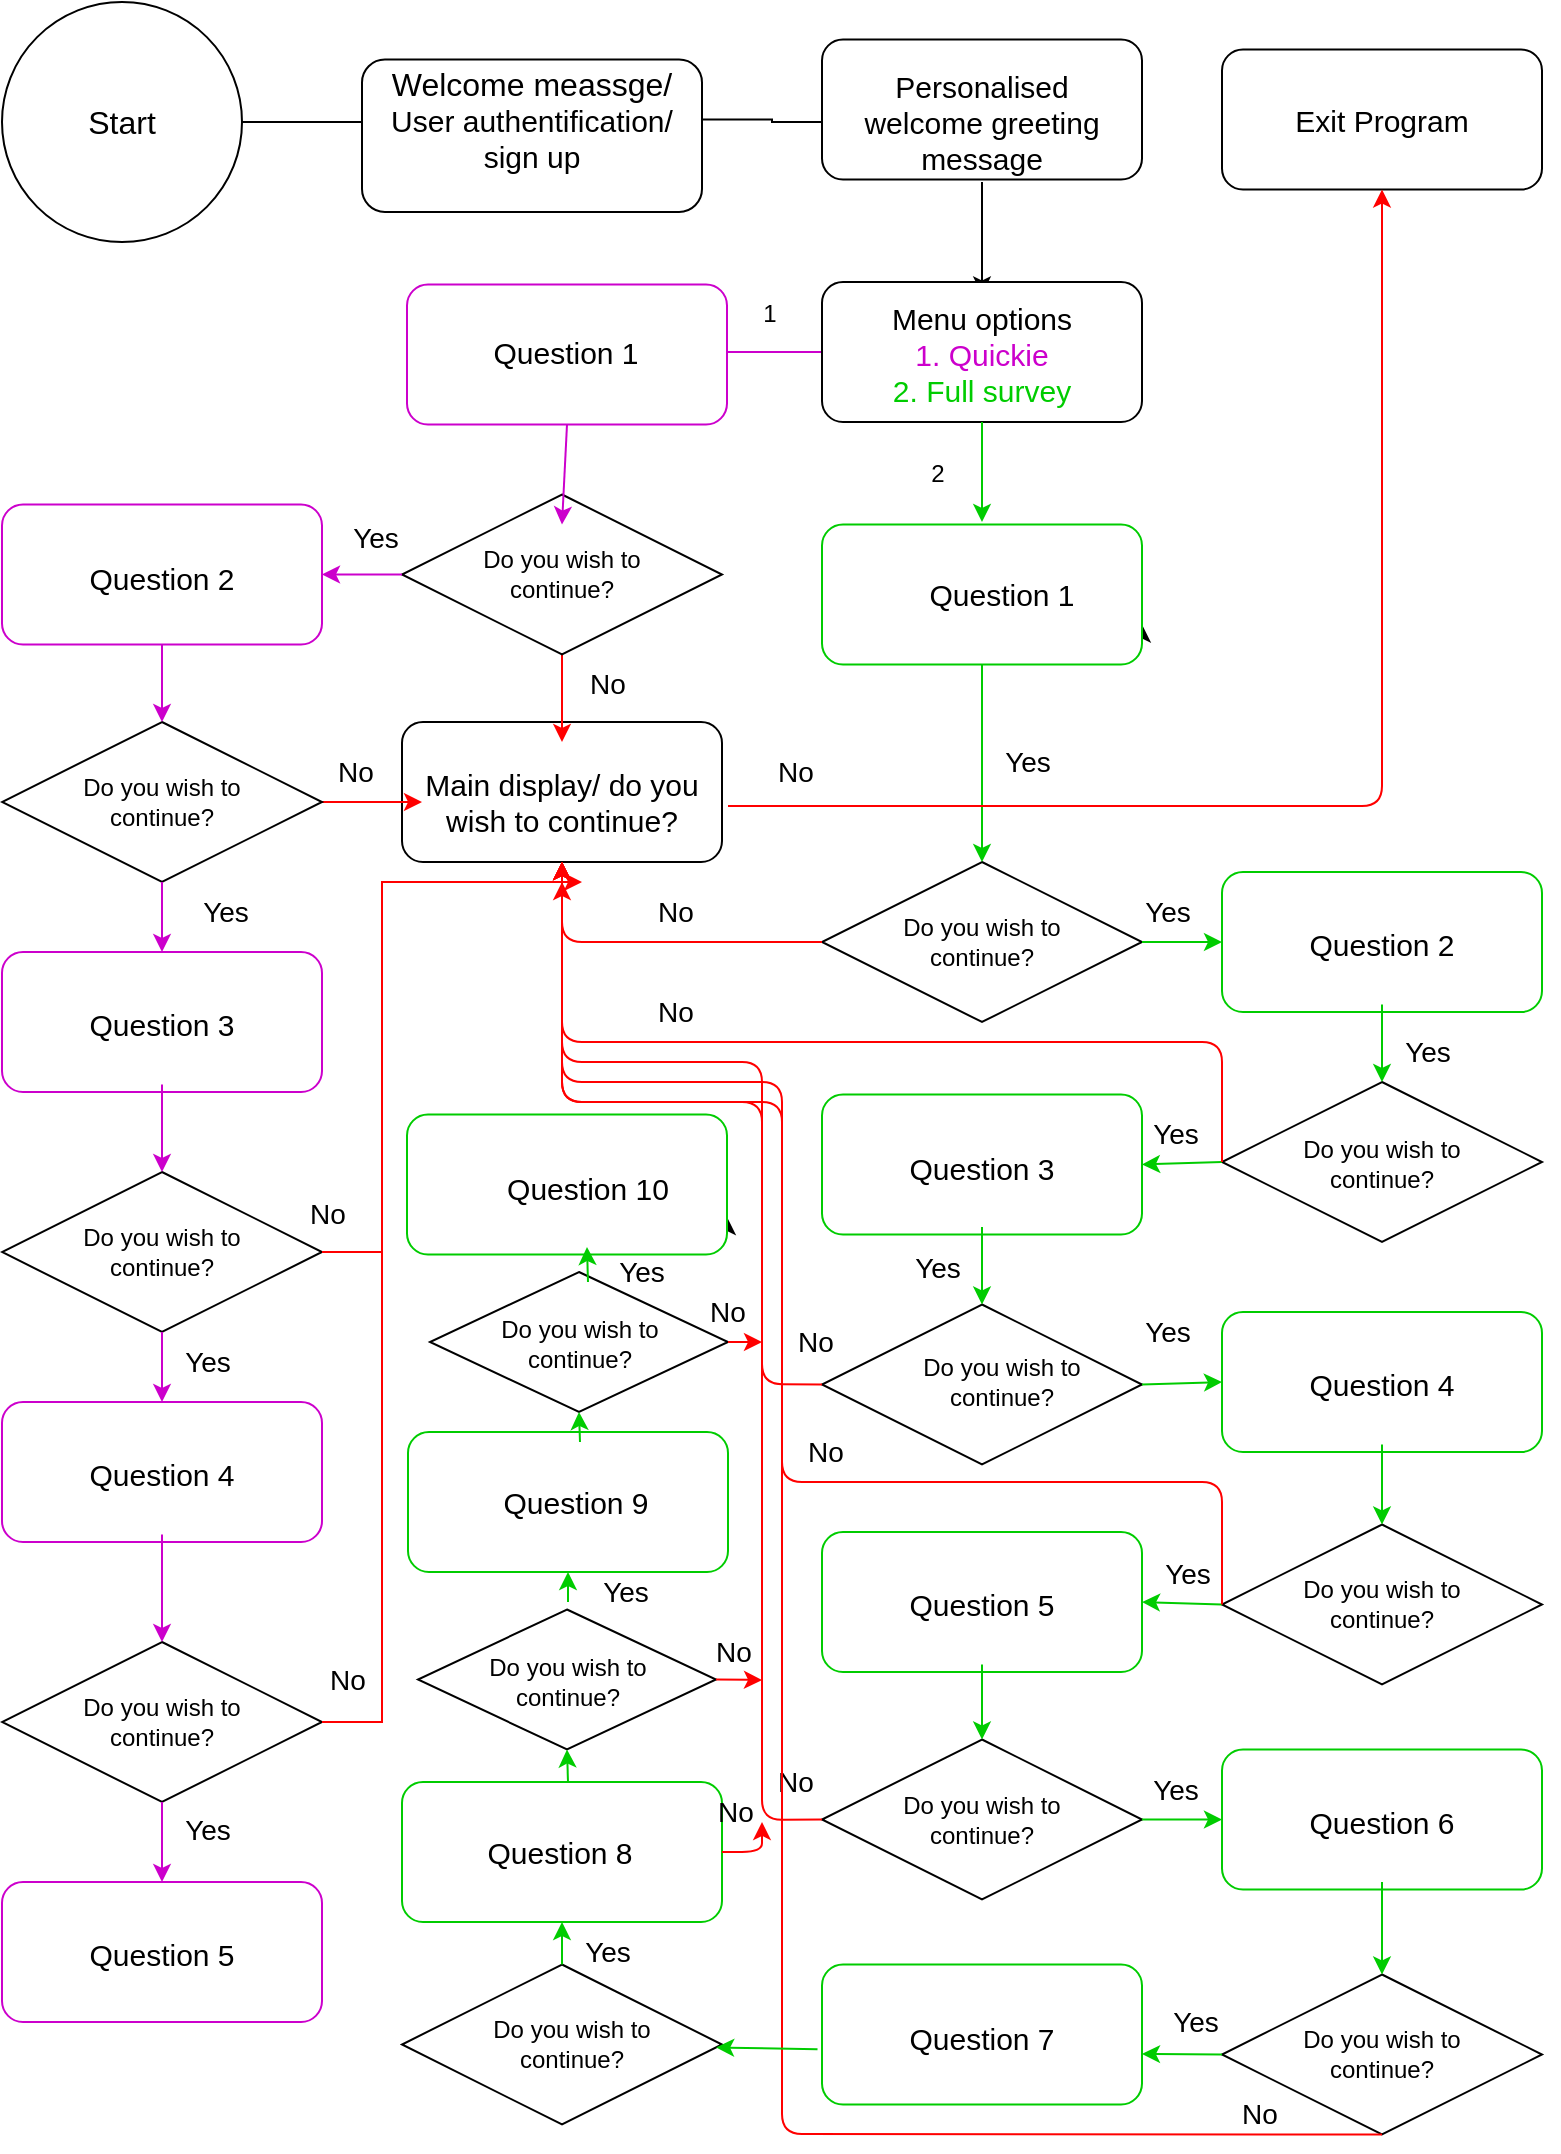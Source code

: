 <mxfile version="14.0.1" type="device"><diagram id="Moc4EUtYtKuMwt3Lj2xM" name="Page-1"><mxGraphModel dx="2375" dy="1169" grid="1" gridSize="10" guides="1" tooltips="1" connect="1" arrows="1" fold="1" page="1" pageScale="1" pageWidth="827" pageHeight="1169" math="0" shadow="0"><root><mxCell id="0"/><mxCell id="NkwDIOMj0aWkT5Lve2A2-3" parent="0"/><mxCell id="NkwDIOMj0aWkT5Lve2A2-143" style="edgeStyle=orthogonalEdgeStyle;rounded=0;orthogonalLoop=1;jettySize=auto;html=1;entryX=0.059;entryY=0.521;entryDx=0;entryDy=0;entryPerimeter=0;" edge="1" parent="NkwDIOMj0aWkT5Lve2A2-3" source="NkwDIOMj0aWkT5Lve2A2-5" target="NkwDIOMj0aWkT5Lve2A2-13"><mxGeometry relative="1" as="geometry"/></mxCell><mxCell id="NkwDIOMj0aWkT5Lve2A2-5" value="" style="ellipse;whiteSpace=wrap;html=1;aspect=fixed;" vertex="1" parent="NkwDIOMj0aWkT5Lve2A2-3"><mxGeometry x="30" y="40" width="120" height="120" as="geometry"/></mxCell><mxCell id="NkwDIOMj0aWkT5Lve2A2-6" value="&lt;font style=&quot;font-size: 16px&quot;&gt;Start&lt;/font&gt;" style="text;html=1;strokeColor=none;fillColor=none;align=center;verticalAlign=middle;whiteSpace=wrap;rounded=0;" vertex="1" parent="NkwDIOMj0aWkT5Lve2A2-3"><mxGeometry x="55" y="77.5" width="70" height="45" as="geometry"/></mxCell><mxCell id="NkwDIOMj0aWkT5Lve2A2-12" value="" style="rounded=1;whiteSpace=wrap;html=1;" vertex="1" parent="NkwDIOMj0aWkT5Lve2A2-3"><mxGeometry x="210" y="68.75" width="170" height="76.25" as="geometry"/></mxCell><mxCell id="NkwDIOMj0aWkT5Lve2A2-145" value="" style="edgeStyle=orthogonalEdgeStyle;rounded=0;orthogonalLoop=1;jettySize=auto;html=1;" edge="1" parent="NkwDIOMj0aWkT5Lve2A2-3" source="NkwDIOMj0aWkT5Lve2A2-13" target="NkwDIOMj0aWkT5Lve2A2-15"><mxGeometry relative="1" as="geometry"/></mxCell><mxCell id="NkwDIOMj0aWkT5Lve2A2-13" value="&lt;font style=&quot;font-size: 15px&quot;&gt;&lt;span style=&quot;font-size: 16px&quot;&gt;Welcome meassge/&lt;/span&gt;&lt;br&gt;User authentification/ sign up&lt;/font&gt;" style="text;html=1;strokeColor=none;fillColor=none;align=center;verticalAlign=middle;whiteSpace=wrap;rounded=0;" vertex="1" parent="NkwDIOMj0aWkT5Lve2A2-3"><mxGeometry x="210" y="68.75" width="170" height="60" as="geometry"/></mxCell><mxCell id="NkwDIOMj0aWkT5Lve2A2-14" value="" style="rounded=1;whiteSpace=wrap;html=1;" vertex="1" parent="NkwDIOMj0aWkT5Lve2A2-3"><mxGeometry x="440" y="58.75" width="160" height="70" as="geometry"/></mxCell><mxCell id="NkwDIOMj0aWkT5Lve2A2-147" value="" style="edgeStyle=orthogonalEdgeStyle;rounded=0;orthogonalLoop=1;jettySize=auto;html=1;" edge="1" parent="NkwDIOMj0aWkT5Lve2A2-3" source="NkwDIOMj0aWkT5Lve2A2-15" target="NkwDIOMj0aWkT5Lve2A2-18"><mxGeometry relative="1" as="geometry"/></mxCell><mxCell id="NkwDIOMj0aWkT5Lve2A2-15" value="&lt;font style=&quot;font-size: 15px&quot;&gt;Personalised welcome greeting message&lt;/font&gt;" style="text;html=1;strokeColor=none;fillColor=none;align=center;verticalAlign=middle;whiteSpace=wrap;rounded=0;" vertex="1" parent="NkwDIOMj0aWkT5Lve2A2-3"><mxGeometry x="450" y="70" width="140" height="60" as="geometry"/></mxCell><mxCell id="NkwDIOMj0aWkT5Lve2A2-150" value="" style="edgeStyle=orthogonalEdgeStyle;rounded=0;orthogonalLoop=1;jettySize=auto;html=1;strokeColor=#CC00CC;" edge="1" parent="NkwDIOMj0aWkT5Lve2A2-3" source="NkwDIOMj0aWkT5Lve2A2-17" target="NkwDIOMj0aWkT5Lve2A2-40"><mxGeometry relative="1" as="geometry"/></mxCell><mxCell id="NkwDIOMj0aWkT5Lve2A2-17" value="" style="rounded=1;whiteSpace=wrap;html=1;" vertex="1" parent="NkwDIOMj0aWkT5Lve2A2-3"><mxGeometry x="440" y="180" width="160" height="70" as="geometry"/></mxCell><mxCell id="NkwDIOMj0aWkT5Lve2A2-18" value="&lt;font style=&quot;font-size: 15px&quot;&gt;Menu options&lt;br&gt;&lt;font color=&quot;#cc00cc&quot;&gt;1. Quickie&lt;br&gt;&lt;/font&gt;&lt;font color=&quot;#00cc00&quot;&gt;2. Full survey&lt;/font&gt;&lt;br&gt;&lt;/font&gt;" style="text;html=1;strokeColor=none;fillColor=none;align=center;verticalAlign=middle;whiteSpace=wrap;rounded=0;" vertex="1" parent="NkwDIOMj0aWkT5Lve2A2-3"><mxGeometry x="450" y="186.25" width="140" height="60" as="geometry"/></mxCell><mxCell id="NkwDIOMj0aWkT5Lve2A2-24" style="edgeStyle=orthogonalEdgeStyle;rounded=0;orthogonalLoop=1;jettySize=auto;html=1;exitX=1;exitY=0.75;exitDx=0;exitDy=0;entryX=1;entryY=0.75;entryDx=0;entryDy=0;" edge="1" parent="NkwDIOMj0aWkT5Lve2A2-3" source="NkwDIOMj0aWkT5Lve2A2-25" target="NkwDIOMj0aWkT5Lve2A2-26"><mxGeometry relative="1" as="geometry"/></mxCell><mxCell id="NkwDIOMj0aWkT5Lve2A2-25" value="" style="rounded=1;whiteSpace=wrap;html=1;strokeColor=#00CC00;" vertex="1" parent="NkwDIOMj0aWkT5Lve2A2-3"><mxGeometry x="440" y="301.25" width="160" height="70" as="geometry"/></mxCell><mxCell id="NkwDIOMj0aWkT5Lve2A2-26" value="&lt;font style=&quot;font-size: 15px&quot;&gt;Question 1&lt;br&gt;&lt;/font&gt;" style="text;html=1;strokeColor=none;fillColor=none;align=center;verticalAlign=middle;whiteSpace=wrap;rounded=0;" vertex="1" parent="NkwDIOMj0aWkT5Lve2A2-3"><mxGeometry x="460" y="306.25" width="140" height="60" as="geometry"/></mxCell><mxCell id="NkwDIOMj0aWkT5Lve2A2-27" style="edgeStyle=orthogonalEdgeStyle;rounded=0;orthogonalLoop=1;jettySize=auto;html=1;exitX=1;exitY=0.75;exitDx=0;exitDy=0;entryX=1;entryY=0.75;entryDx=0;entryDy=0;" edge="1" parent="NkwDIOMj0aWkT5Lve2A2-3" source="NkwDIOMj0aWkT5Lve2A2-28" target="NkwDIOMj0aWkT5Lve2A2-29"><mxGeometry relative="1" as="geometry"/></mxCell><mxCell id="NkwDIOMj0aWkT5Lve2A2-28" value="" style="rounded=1;whiteSpace=wrap;html=1;" vertex="1" parent="NkwDIOMj0aWkT5Lve2A2-3"><mxGeometry x="230" y="400" width="160" height="70" as="geometry"/></mxCell><mxCell id="NkwDIOMj0aWkT5Lve2A2-29" value="&lt;font style=&quot;font-size: 15px&quot;&gt;Main display/ do you wish to continue?&lt;br&gt;&lt;/font&gt;" style="text;html=1;strokeColor=none;fillColor=none;align=center;verticalAlign=middle;whiteSpace=wrap;rounded=0;" vertex="1" parent="NkwDIOMj0aWkT5Lve2A2-3"><mxGeometry x="240" y="410" width="140" height="60" as="geometry"/></mxCell><mxCell id="NkwDIOMj0aWkT5Lve2A2-33" style="edgeStyle=orthogonalEdgeStyle;rounded=0;orthogonalLoop=1;jettySize=auto;html=1;exitX=1;exitY=0.75;exitDx=0;exitDy=0;entryX=1;entryY=0.75;entryDx=0;entryDy=0;" edge="1" parent="NkwDIOMj0aWkT5Lve2A2-3" source="NkwDIOMj0aWkT5Lve2A2-34" target="NkwDIOMj0aWkT5Lve2A2-35"><mxGeometry relative="1" as="geometry"/></mxCell><mxCell id="NkwDIOMj0aWkT5Lve2A2-34" value="" style="rounded=1;whiteSpace=wrap;html=1;" vertex="1" parent="NkwDIOMj0aWkT5Lve2A2-3"><mxGeometry x="640" y="63.75" width="160" height="70" as="geometry"/></mxCell><mxCell id="NkwDIOMj0aWkT5Lve2A2-35" value="&lt;font style=&quot;font-size: 15px&quot;&gt;Exit Program&lt;br&gt;&lt;/font&gt;" style="text;html=1;strokeColor=none;fillColor=none;align=center;verticalAlign=middle;whiteSpace=wrap;rounded=0;" vertex="1" parent="NkwDIOMj0aWkT5Lve2A2-3"><mxGeometry x="650" y="68.75" width="140" height="60" as="geometry"/></mxCell><mxCell id="NkwDIOMj0aWkT5Lve2A2-38" style="edgeStyle=orthogonalEdgeStyle;rounded=0;orthogonalLoop=1;jettySize=auto;html=1;exitX=1;exitY=0.75;exitDx=0;exitDy=0;entryX=1;entryY=0.75;entryDx=0;entryDy=0;" edge="1" parent="NkwDIOMj0aWkT5Lve2A2-3" source="NkwDIOMj0aWkT5Lve2A2-39" target="NkwDIOMj0aWkT5Lve2A2-40"><mxGeometry relative="1" as="geometry"/></mxCell><mxCell id="NkwDIOMj0aWkT5Lve2A2-39" value="" style="rounded=1;whiteSpace=wrap;html=1;strokeColor=#CC00CC;" vertex="1" parent="NkwDIOMj0aWkT5Lve2A2-3"><mxGeometry x="232.5" y="181.25" width="160" height="70" as="geometry"/></mxCell><mxCell id="NkwDIOMj0aWkT5Lve2A2-40" value="&lt;font style=&quot;font-size: 15px&quot;&gt;Question 1&lt;br&gt;&lt;/font&gt;" style="text;html=1;strokeColor=none;fillColor=none;align=center;verticalAlign=middle;whiteSpace=wrap;rounded=0;" vertex="1" parent="NkwDIOMj0aWkT5Lve2A2-3"><mxGeometry x="241.5" y="185" width="140" height="60" as="geometry"/></mxCell><mxCell id="NkwDIOMj0aWkT5Lve2A2-64" value="" style="edgeStyle=orthogonalEdgeStyle;rounded=0;orthogonalLoop=1;jettySize=auto;html=1;strokeColor=#FF0000;" edge="1" parent="NkwDIOMj0aWkT5Lve2A2-3" source="NkwDIOMj0aWkT5Lve2A2-43" target="NkwDIOMj0aWkT5Lve2A2-29"><mxGeometry relative="1" as="geometry"/></mxCell><mxCell id="NkwDIOMj0aWkT5Lve2A2-43" value="" style="rhombus;whiteSpace=wrap;html=1;" vertex="1" parent="NkwDIOMj0aWkT5Lve2A2-3"><mxGeometry x="230" y="286.25" width="160" height="80" as="geometry"/></mxCell><mxCell id="NkwDIOMj0aWkT5Lve2A2-44" value="Do you wish to continue?" style="text;html=1;strokeColor=none;fillColor=none;align=center;verticalAlign=middle;whiteSpace=wrap;rounded=0;" vertex="1" parent="NkwDIOMj0aWkT5Lve2A2-3"><mxGeometry x="255" y="301.25" width="110" height="50" as="geometry"/></mxCell><mxCell id="NkwDIOMj0aWkT5Lve2A2-45" style="edgeStyle=orthogonalEdgeStyle;rounded=0;orthogonalLoop=1;jettySize=auto;html=1;exitX=1;exitY=0.75;exitDx=0;exitDy=0;entryX=1;entryY=0.75;entryDx=0;entryDy=0;" edge="1" parent="NkwDIOMj0aWkT5Lve2A2-3" source="NkwDIOMj0aWkT5Lve2A2-46" target="NkwDIOMj0aWkT5Lve2A2-47"><mxGeometry relative="1" as="geometry"/></mxCell><mxCell id="NkwDIOMj0aWkT5Lve2A2-46" value="" style="rounded=1;whiteSpace=wrap;html=1;strokeColor=#CC00CC;" vertex="1" parent="NkwDIOMj0aWkT5Lve2A2-3"><mxGeometry x="30" y="291.25" width="160" height="70" as="geometry"/></mxCell><mxCell id="NkwDIOMj0aWkT5Lve2A2-47" value="&lt;font style=&quot;font-size: 15px&quot;&gt;Question 2&lt;br&gt;&lt;/font&gt;" style="text;html=1;strokeColor=none;fillColor=none;align=center;verticalAlign=middle;whiteSpace=wrap;rounded=0;" vertex="1" parent="NkwDIOMj0aWkT5Lve2A2-3"><mxGeometry x="40" y="297.5" width="140" height="60" as="geometry"/></mxCell><mxCell id="NkwDIOMj0aWkT5Lve2A2-65" value="" style="edgeStyle=orthogonalEdgeStyle;rounded=0;orthogonalLoop=1;jettySize=auto;html=1;strokeColor=#FF0000;" edge="1" parent="NkwDIOMj0aWkT5Lve2A2-3" source="NkwDIOMj0aWkT5Lve2A2-48" target="NkwDIOMj0aWkT5Lve2A2-29"><mxGeometry relative="1" as="geometry"/></mxCell><mxCell id="NkwDIOMj0aWkT5Lve2A2-48" value="" style="rhombus;whiteSpace=wrap;html=1;" vertex="1" parent="NkwDIOMj0aWkT5Lve2A2-3"><mxGeometry x="30" y="400" width="160" height="80" as="geometry"/></mxCell><mxCell id="NkwDIOMj0aWkT5Lve2A2-49" value="Do you wish to continue?" style="text;html=1;strokeColor=none;fillColor=none;align=center;verticalAlign=middle;whiteSpace=wrap;rounded=0;" vertex="1" parent="NkwDIOMj0aWkT5Lve2A2-3"><mxGeometry x="55" y="415" width="110" height="50" as="geometry"/></mxCell><mxCell id="NkwDIOMj0aWkT5Lve2A2-50" style="edgeStyle=orthogonalEdgeStyle;rounded=0;orthogonalLoop=1;jettySize=auto;html=1;exitX=1;exitY=0.75;exitDx=0;exitDy=0;entryX=1;entryY=0.75;entryDx=0;entryDy=0;" edge="1" parent="NkwDIOMj0aWkT5Lve2A2-3" source="NkwDIOMj0aWkT5Lve2A2-51" target="NkwDIOMj0aWkT5Lve2A2-52"><mxGeometry relative="1" as="geometry"/></mxCell><mxCell id="NkwDIOMj0aWkT5Lve2A2-51" value="" style="rounded=1;whiteSpace=wrap;html=1;strokeColor=#CC00CC;" vertex="1" parent="NkwDIOMj0aWkT5Lve2A2-3"><mxGeometry x="30" y="515" width="160" height="70" as="geometry"/></mxCell><mxCell id="NkwDIOMj0aWkT5Lve2A2-52" value="&lt;font style=&quot;font-size: 15px&quot;&gt;Question 3&lt;br&gt;&lt;/font&gt;" style="text;html=1;strokeColor=none;fillColor=none;align=center;verticalAlign=middle;whiteSpace=wrap;rounded=0;" vertex="1" parent="NkwDIOMj0aWkT5Lve2A2-3"><mxGeometry x="40" y="521.25" width="140" height="60" as="geometry"/></mxCell><mxCell id="NkwDIOMj0aWkT5Lve2A2-53" value="" style="rhombus;whiteSpace=wrap;html=1;" vertex="1" parent="NkwDIOMj0aWkT5Lve2A2-3"><mxGeometry x="30" y="625" width="160" height="80" as="geometry"/></mxCell><mxCell id="NkwDIOMj0aWkT5Lve2A2-54" value="Do you wish to continue?" style="text;html=1;strokeColor=none;fillColor=none;align=center;verticalAlign=middle;whiteSpace=wrap;rounded=0;" vertex="1" parent="NkwDIOMj0aWkT5Lve2A2-3"><mxGeometry x="55" y="640" width="110" height="50" as="geometry"/></mxCell><mxCell id="NkwDIOMj0aWkT5Lve2A2-55" style="edgeStyle=orthogonalEdgeStyle;rounded=0;orthogonalLoop=1;jettySize=auto;html=1;exitX=1;exitY=0.75;exitDx=0;exitDy=0;entryX=1;entryY=0.75;entryDx=0;entryDy=0;" edge="1" parent="NkwDIOMj0aWkT5Lve2A2-3" source="NkwDIOMj0aWkT5Lve2A2-56" target="NkwDIOMj0aWkT5Lve2A2-57"><mxGeometry relative="1" as="geometry"/></mxCell><mxCell id="NkwDIOMj0aWkT5Lve2A2-56" value="" style="rounded=1;whiteSpace=wrap;html=1;strokeColor=#CC00CC;" vertex="1" parent="NkwDIOMj0aWkT5Lve2A2-3"><mxGeometry x="30" y="740" width="160" height="70" as="geometry"/></mxCell><mxCell id="NkwDIOMj0aWkT5Lve2A2-57" value="&lt;font style=&quot;font-size: 15px&quot;&gt;Question 4&lt;br&gt;&lt;/font&gt;" style="text;html=1;strokeColor=none;fillColor=none;align=center;verticalAlign=middle;whiteSpace=wrap;rounded=0;" vertex="1" parent="NkwDIOMj0aWkT5Lve2A2-3"><mxGeometry x="40" y="746.25" width="140" height="60" as="geometry"/></mxCell><mxCell id="NkwDIOMj0aWkT5Lve2A2-58" value="" style="rhombus;whiteSpace=wrap;html=1;" vertex="1" parent="NkwDIOMj0aWkT5Lve2A2-3"><mxGeometry x="30" y="860" width="160" height="80" as="geometry"/></mxCell><mxCell id="NkwDIOMj0aWkT5Lve2A2-59" value="Do you wish to continue?" style="text;html=1;strokeColor=none;fillColor=none;align=center;verticalAlign=middle;whiteSpace=wrap;rounded=0;" vertex="1" parent="NkwDIOMj0aWkT5Lve2A2-3"><mxGeometry x="55" y="875" width="110" height="50" as="geometry"/></mxCell><mxCell id="NkwDIOMj0aWkT5Lve2A2-60" style="edgeStyle=orthogonalEdgeStyle;rounded=0;orthogonalLoop=1;jettySize=auto;html=1;exitX=1;exitY=0.75;exitDx=0;exitDy=0;entryX=1;entryY=0.75;entryDx=0;entryDy=0;" edge="1" parent="NkwDIOMj0aWkT5Lve2A2-3" source="NkwDIOMj0aWkT5Lve2A2-61" target="NkwDIOMj0aWkT5Lve2A2-62"><mxGeometry relative="1" as="geometry"/></mxCell><mxCell id="NkwDIOMj0aWkT5Lve2A2-61" value="" style="rounded=1;whiteSpace=wrap;html=1;strokeColor=#CC00CC;" vertex="1" parent="NkwDIOMj0aWkT5Lve2A2-3"><mxGeometry x="30" y="980" width="160" height="70" as="geometry"/></mxCell><mxCell id="NkwDIOMj0aWkT5Lve2A2-62" value="&lt;font style=&quot;font-size: 15px&quot;&gt;Question 5&lt;br&gt;&lt;/font&gt;" style="text;html=1;strokeColor=none;fillColor=none;align=center;verticalAlign=middle;whiteSpace=wrap;rounded=0;" vertex="1" parent="NkwDIOMj0aWkT5Lve2A2-3"><mxGeometry x="40" y="986.25" width="140" height="60" as="geometry"/></mxCell><mxCell id="NkwDIOMj0aWkT5Lve2A2-66" value="&lt;font style=&quot;font-size: 14px&quot;&gt;No&lt;/font&gt;" style="text;html=1;strokeColor=none;fillColor=none;align=center;verticalAlign=middle;whiteSpace=wrap;rounded=0;" vertex="1" parent="NkwDIOMj0aWkT5Lve2A2-3"><mxGeometry x="404" y="415" width="46" height="20" as="geometry"/></mxCell><mxCell id="NkwDIOMj0aWkT5Lve2A2-67" value="" style="rhombus;whiteSpace=wrap;html=1;" vertex="1" parent="NkwDIOMj0aWkT5Lve2A2-3"><mxGeometry x="440" y="470" width="160" height="80" as="geometry"/></mxCell><mxCell id="NkwDIOMj0aWkT5Lve2A2-68" value="Do you wish to continue?" style="text;html=1;strokeColor=none;fillColor=none;align=center;verticalAlign=middle;whiteSpace=wrap;rounded=0;" vertex="1" parent="NkwDIOMj0aWkT5Lve2A2-3"><mxGeometry x="465" y="485" width="110" height="50" as="geometry"/></mxCell><mxCell id="NkwDIOMj0aWkT5Lve2A2-69" style="edgeStyle=orthogonalEdgeStyle;rounded=0;orthogonalLoop=1;jettySize=auto;html=1;exitX=1;exitY=0.75;exitDx=0;exitDy=0;entryX=1;entryY=0.75;entryDx=0;entryDy=0;" edge="1" parent="NkwDIOMj0aWkT5Lve2A2-3" source="NkwDIOMj0aWkT5Lve2A2-70" target="NkwDIOMj0aWkT5Lve2A2-71"><mxGeometry relative="1" as="geometry"/></mxCell><mxCell id="NkwDIOMj0aWkT5Lve2A2-70" value="" style="rounded=1;whiteSpace=wrap;html=1;strokeColor=#00CC00;" vertex="1" parent="NkwDIOMj0aWkT5Lve2A2-3"><mxGeometry x="640" y="475" width="160" height="70" as="geometry"/></mxCell><mxCell id="NkwDIOMj0aWkT5Lve2A2-71" value="&lt;font style=&quot;font-size: 15px&quot;&gt;Question 2&lt;br&gt;&lt;/font&gt;" style="text;html=1;strokeColor=none;fillColor=none;align=center;verticalAlign=middle;whiteSpace=wrap;rounded=0;" vertex="1" parent="NkwDIOMj0aWkT5Lve2A2-3"><mxGeometry x="650" y="481.25" width="140" height="60" as="geometry"/></mxCell><mxCell id="NkwDIOMj0aWkT5Lve2A2-72" value="" style="rhombus;whiteSpace=wrap;html=1;" vertex="1" parent="NkwDIOMj0aWkT5Lve2A2-3"><mxGeometry x="640" y="580" width="160" height="80" as="geometry"/></mxCell><mxCell id="NkwDIOMj0aWkT5Lve2A2-73" value="Do you wish to continue?" style="text;html=1;strokeColor=none;fillColor=none;align=center;verticalAlign=middle;whiteSpace=wrap;rounded=0;" vertex="1" parent="NkwDIOMj0aWkT5Lve2A2-3"><mxGeometry x="665" y="596.25" width="110" height="50" as="geometry"/></mxCell><mxCell id="NkwDIOMj0aWkT5Lve2A2-74" style="edgeStyle=orthogonalEdgeStyle;rounded=0;orthogonalLoop=1;jettySize=auto;html=1;exitX=1;exitY=0.75;exitDx=0;exitDy=0;entryX=1;entryY=0.75;entryDx=0;entryDy=0;" edge="1" parent="NkwDIOMj0aWkT5Lve2A2-3" source="NkwDIOMj0aWkT5Lve2A2-75" target="NkwDIOMj0aWkT5Lve2A2-76"><mxGeometry relative="1" as="geometry"/></mxCell><mxCell id="NkwDIOMj0aWkT5Lve2A2-75" value="" style="rounded=1;whiteSpace=wrap;html=1;strokeColor=#00CC00;" vertex="1" parent="NkwDIOMj0aWkT5Lve2A2-3"><mxGeometry x="440" y="586.25" width="160" height="70" as="geometry"/></mxCell><mxCell id="NkwDIOMj0aWkT5Lve2A2-76" value="&lt;font style=&quot;font-size: 15px&quot;&gt;Question 3&lt;br&gt;&lt;/font&gt;" style="text;html=1;strokeColor=none;fillColor=none;align=center;verticalAlign=middle;whiteSpace=wrap;rounded=0;" vertex="1" parent="NkwDIOMj0aWkT5Lve2A2-3"><mxGeometry x="450" y="592.5" width="140" height="60" as="geometry"/></mxCell><mxCell id="NkwDIOMj0aWkT5Lve2A2-77" value="" style="rhombus;whiteSpace=wrap;html=1;" vertex="1" parent="NkwDIOMj0aWkT5Lve2A2-3"><mxGeometry x="440" y="691.25" width="160" height="80" as="geometry"/></mxCell><mxCell id="NkwDIOMj0aWkT5Lve2A2-78" value="Do you wish to continue?" style="text;html=1;strokeColor=none;fillColor=none;align=center;verticalAlign=middle;whiteSpace=wrap;rounded=0;" vertex="1" parent="NkwDIOMj0aWkT5Lve2A2-3"><mxGeometry x="475" y="705" width="110" height="50" as="geometry"/></mxCell><mxCell id="NkwDIOMj0aWkT5Lve2A2-79" style="edgeStyle=orthogonalEdgeStyle;rounded=0;orthogonalLoop=1;jettySize=auto;html=1;exitX=1;exitY=0.75;exitDx=0;exitDy=0;entryX=1;entryY=0.75;entryDx=0;entryDy=0;" edge="1" parent="NkwDIOMj0aWkT5Lve2A2-3" source="NkwDIOMj0aWkT5Lve2A2-80" target="NkwDIOMj0aWkT5Lve2A2-81"><mxGeometry relative="1" as="geometry"/></mxCell><mxCell id="NkwDIOMj0aWkT5Lve2A2-80" value="" style="rounded=1;whiteSpace=wrap;html=1;strokeColor=#00CC00;" vertex="1" parent="NkwDIOMj0aWkT5Lve2A2-3"><mxGeometry x="640" y="695" width="160" height="70" as="geometry"/></mxCell><mxCell id="NkwDIOMj0aWkT5Lve2A2-81" value="&lt;font style=&quot;font-size: 15px&quot;&gt;Question 4&lt;br&gt;&lt;/font&gt;" style="text;html=1;strokeColor=none;fillColor=none;align=center;verticalAlign=middle;whiteSpace=wrap;rounded=0;" vertex="1" parent="NkwDIOMj0aWkT5Lve2A2-3"><mxGeometry x="650" y="701.25" width="140" height="60" as="geometry"/></mxCell><mxCell id="NkwDIOMj0aWkT5Lve2A2-99" style="edgeStyle=orthogonalEdgeStyle;rounded=0;orthogonalLoop=1;jettySize=auto;html=1;exitX=1;exitY=0.75;exitDx=0;exitDy=0;entryX=1;entryY=0.75;entryDx=0;entryDy=0;" edge="1" parent="NkwDIOMj0aWkT5Lve2A2-3" source="NkwDIOMj0aWkT5Lve2A2-100" target="NkwDIOMj0aWkT5Lve2A2-101"><mxGeometry relative="1" as="geometry"/></mxCell><mxCell id="NkwDIOMj0aWkT5Lve2A2-100" value="" style="rounded=1;whiteSpace=wrap;html=1;strokeColor=#00CC00;" vertex="1" parent="NkwDIOMj0aWkT5Lve2A2-3"><mxGeometry x="440" y="805" width="160" height="70" as="geometry"/></mxCell><mxCell id="NkwDIOMj0aWkT5Lve2A2-101" value="&lt;font style=&quot;font-size: 15px&quot;&gt;Question 5&lt;br&gt;&lt;/font&gt;" style="text;html=1;strokeColor=none;fillColor=none;align=center;verticalAlign=middle;whiteSpace=wrap;rounded=0;" vertex="1" parent="NkwDIOMj0aWkT5Lve2A2-3"><mxGeometry x="450" y="811.25" width="140" height="60" as="geometry"/></mxCell><mxCell id="NkwDIOMj0aWkT5Lve2A2-104" style="edgeStyle=orthogonalEdgeStyle;rounded=0;orthogonalLoop=1;jettySize=auto;html=1;exitX=1;exitY=0.75;exitDx=0;exitDy=0;entryX=1;entryY=0.75;entryDx=0;entryDy=0;" edge="1" parent="NkwDIOMj0aWkT5Lve2A2-3" source="NkwDIOMj0aWkT5Lve2A2-105" target="NkwDIOMj0aWkT5Lve2A2-106"><mxGeometry relative="1" as="geometry"/></mxCell><mxCell id="NkwDIOMj0aWkT5Lve2A2-105" value="" style="rounded=1;whiteSpace=wrap;html=1;strokeColor=#00CC00;" vertex="1" parent="NkwDIOMj0aWkT5Lve2A2-3"><mxGeometry x="640" y="913.75" width="160" height="70" as="geometry"/></mxCell><mxCell id="NkwDIOMj0aWkT5Lve2A2-106" value="&lt;font style=&quot;font-size: 15px&quot;&gt;Question 6&lt;br&gt;&lt;/font&gt;" style="text;html=1;strokeColor=none;fillColor=none;align=center;verticalAlign=middle;whiteSpace=wrap;rounded=0;" vertex="1" parent="NkwDIOMj0aWkT5Lve2A2-3"><mxGeometry x="650" y="920" width="140" height="60" as="geometry"/></mxCell><mxCell id="NkwDIOMj0aWkT5Lve2A2-109" style="edgeStyle=orthogonalEdgeStyle;rounded=0;orthogonalLoop=1;jettySize=auto;html=1;exitX=1;exitY=0.75;exitDx=0;exitDy=0;entryX=1;entryY=0.75;entryDx=0;entryDy=0;" edge="1" parent="NkwDIOMj0aWkT5Lve2A2-3" source="NkwDIOMj0aWkT5Lve2A2-110" target="NkwDIOMj0aWkT5Lve2A2-111"><mxGeometry relative="1" as="geometry"/></mxCell><mxCell id="NkwDIOMj0aWkT5Lve2A2-110" value="" style="rounded=1;whiteSpace=wrap;html=1;strokeColor=#00CC00;" vertex="1" parent="NkwDIOMj0aWkT5Lve2A2-3"><mxGeometry x="440" y="1021.25" width="160" height="70" as="geometry"/></mxCell><mxCell id="NkwDIOMj0aWkT5Lve2A2-111" value="&lt;font style=&quot;font-size: 15px&quot;&gt;Question 7&lt;br&gt;&lt;/font&gt;" style="text;html=1;strokeColor=none;fillColor=none;align=center;verticalAlign=middle;whiteSpace=wrap;rounded=0;" vertex="1" parent="NkwDIOMj0aWkT5Lve2A2-3"><mxGeometry x="450" y="1027.5" width="140" height="60" as="geometry"/></mxCell><mxCell id="NkwDIOMj0aWkT5Lve2A2-112" style="edgeStyle=orthogonalEdgeStyle;rounded=0;orthogonalLoop=1;jettySize=auto;html=1;exitX=1;exitY=0.75;exitDx=0;exitDy=0;entryX=1;entryY=0.75;entryDx=0;entryDy=0;" edge="1" parent="NkwDIOMj0aWkT5Lve2A2-3" source="NkwDIOMj0aWkT5Lve2A2-113" target="NkwDIOMj0aWkT5Lve2A2-114"><mxGeometry relative="1" as="geometry"/></mxCell><mxCell id="NkwDIOMj0aWkT5Lve2A2-113" value="" style="rounded=1;whiteSpace=wrap;html=1;strokeColor=#00CC00;" vertex="1" parent="NkwDIOMj0aWkT5Lve2A2-3"><mxGeometry x="230" y="930" width="160" height="70" as="geometry"/></mxCell><mxCell id="NkwDIOMj0aWkT5Lve2A2-114" value="&lt;font style=&quot;font-size: 15px&quot;&gt;Question 8&lt;br&gt;&lt;/font&gt;" style="text;html=1;strokeColor=none;fillColor=none;align=center;verticalAlign=middle;whiteSpace=wrap;rounded=0;" vertex="1" parent="NkwDIOMj0aWkT5Lve2A2-3"><mxGeometry x="239" y="935" width="140" height="60" as="geometry"/></mxCell><mxCell id="NkwDIOMj0aWkT5Lve2A2-115" value="" style="rhombus;whiteSpace=wrap;html=1;" vertex="1" parent="NkwDIOMj0aWkT5Lve2A2-3"><mxGeometry x="230" y="1021.25" width="160" height="80" as="geometry"/></mxCell><mxCell id="NkwDIOMj0aWkT5Lve2A2-116" value="Do you wish to continue?" style="text;html=1;strokeColor=none;fillColor=none;align=center;verticalAlign=middle;whiteSpace=wrap;rounded=0;" vertex="1" parent="NkwDIOMj0aWkT5Lve2A2-3"><mxGeometry x="260" y="1036.25" width="110" height="50" as="geometry"/></mxCell><mxCell id="NkwDIOMj0aWkT5Lve2A2-122" style="edgeStyle=orthogonalEdgeStyle;rounded=0;orthogonalLoop=1;jettySize=auto;html=1;exitX=1;exitY=0.75;exitDx=0;exitDy=0;entryX=1;entryY=0.75;entryDx=0;entryDy=0;" edge="1" parent="NkwDIOMj0aWkT5Lve2A2-3" source="NkwDIOMj0aWkT5Lve2A2-123" target="NkwDIOMj0aWkT5Lve2A2-124"><mxGeometry relative="1" as="geometry"/></mxCell><mxCell id="NkwDIOMj0aWkT5Lve2A2-123" value="" style="rounded=1;whiteSpace=wrap;html=1;strokeColor=#00CC00;" vertex="1" parent="NkwDIOMj0aWkT5Lve2A2-3"><mxGeometry x="233" y="755" width="160" height="70" as="geometry"/></mxCell><mxCell id="NkwDIOMj0aWkT5Lve2A2-124" value="&lt;font style=&quot;font-size: 15px&quot;&gt;Question 9&lt;br&gt;&lt;/font&gt;" style="text;html=1;strokeColor=none;fillColor=none;align=center;verticalAlign=middle;whiteSpace=wrap;rounded=0;" vertex="1" parent="NkwDIOMj0aWkT5Lve2A2-3"><mxGeometry x="247" y="760" width="140" height="60" as="geometry"/></mxCell><mxCell id="NkwDIOMj0aWkT5Lve2A2-125" value="" style="rhombus;whiteSpace=wrap;html=1;" vertex="1" parent="NkwDIOMj0aWkT5Lve2A2-3"><mxGeometry x="238" y="843.75" width="149" height="70" as="geometry"/></mxCell><mxCell id="NkwDIOMj0aWkT5Lve2A2-126" value="Do you wish to continue?" style="text;html=1;strokeColor=none;fillColor=none;align=center;verticalAlign=middle;whiteSpace=wrap;rounded=0;" vertex="1" parent="NkwDIOMj0aWkT5Lve2A2-3"><mxGeometry x="258" y="855" width="110" height="50" as="geometry"/></mxCell><mxCell id="NkwDIOMj0aWkT5Lve2A2-127" style="edgeStyle=orthogonalEdgeStyle;rounded=0;orthogonalLoop=1;jettySize=auto;html=1;exitX=1;exitY=0.75;exitDx=0;exitDy=0;entryX=1;entryY=0.75;entryDx=0;entryDy=0;" edge="1" parent="NkwDIOMj0aWkT5Lve2A2-3" source="NkwDIOMj0aWkT5Lve2A2-128" target="NkwDIOMj0aWkT5Lve2A2-129"><mxGeometry relative="1" as="geometry"/></mxCell><mxCell id="NkwDIOMj0aWkT5Lve2A2-128" value="" style="rounded=1;whiteSpace=wrap;html=1;strokeColor=#00CC00;" vertex="1" parent="NkwDIOMj0aWkT5Lve2A2-3"><mxGeometry x="232.5" y="596.25" width="160" height="70" as="geometry"/></mxCell><mxCell id="NkwDIOMj0aWkT5Lve2A2-129" value="&lt;font style=&quot;font-size: 15px&quot;&gt;Question 10&lt;br&gt;&lt;/font&gt;" style="text;html=1;strokeColor=none;fillColor=none;align=center;verticalAlign=middle;whiteSpace=wrap;rounded=0;" vertex="1" parent="NkwDIOMj0aWkT5Lve2A2-3"><mxGeometry x="252.5" y="602.5" width="140" height="60" as="geometry"/></mxCell><mxCell id="NkwDIOMj0aWkT5Lve2A2-132" value="" style="rhombus;whiteSpace=wrap;html=1;" vertex="1" parent="NkwDIOMj0aWkT5Lve2A2-3"><mxGeometry x="640" y="801.25" width="160" height="80" as="geometry"/></mxCell><mxCell id="NkwDIOMj0aWkT5Lve2A2-133" value="Do you wish to continue?" style="text;html=1;strokeColor=none;fillColor=none;align=center;verticalAlign=middle;whiteSpace=wrap;rounded=0;" vertex="1" parent="NkwDIOMj0aWkT5Lve2A2-3"><mxGeometry x="665" y="816.25" width="110" height="50" as="geometry"/></mxCell><mxCell id="NkwDIOMj0aWkT5Lve2A2-134" value="" style="rhombus;whiteSpace=wrap;html=1;" vertex="1" parent="NkwDIOMj0aWkT5Lve2A2-3"><mxGeometry x="440" y="908.75" width="160" height="80" as="geometry"/></mxCell><mxCell id="NkwDIOMj0aWkT5Lve2A2-135" value="Do you wish to continue?" style="text;html=1;strokeColor=none;fillColor=none;align=center;verticalAlign=middle;whiteSpace=wrap;rounded=0;" vertex="1" parent="NkwDIOMj0aWkT5Lve2A2-3"><mxGeometry x="465" y="923.75" width="110" height="50" as="geometry"/></mxCell><mxCell id="NkwDIOMj0aWkT5Lve2A2-136" value="" style="rhombus;whiteSpace=wrap;html=1;" vertex="1" parent="NkwDIOMj0aWkT5Lve2A2-3"><mxGeometry x="640" y="1026.25" width="160" height="80" as="geometry"/></mxCell><mxCell id="NkwDIOMj0aWkT5Lve2A2-137" value="Do you wish to continue?" style="text;html=1;strokeColor=none;fillColor=none;align=center;verticalAlign=middle;whiteSpace=wrap;rounded=0;" vertex="1" parent="NkwDIOMj0aWkT5Lve2A2-3"><mxGeometry x="665" y="1041.25" width="110" height="50" as="geometry"/></mxCell><mxCell id="NkwDIOMj0aWkT5Lve2A2-153" value="" style="endArrow=classic;html=1;exitX=0.5;exitY=1;exitDx=0;exitDy=0;strokeColor=#00CC00;" edge="1" parent="NkwDIOMj0aWkT5Lve2A2-3" source="NkwDIOMj0aWkT5Lve2A2-17"><mxGeometry width="50" height="50" relative="1" as="geometry"><mxPoint x="430" y="340" as="sourcePoint"/><mxPoint x="520" y="300" as="targetPoint"/></mxGeometry></mxCell><mxCell id="NkwDIOMj0aWkT5Lve2A2-154" value="" style="endArrow=classic;html=1;exitX=0.5;exitY=1;exitDx=0;exitDy=0;strokeColor=#00CC00;entryX=0.5;entryY=0;entryDx=0;entryDy=0;" edge="1" parent="NkwDIOMj0aWkT5Lve2A2-3" source="NkwDIOMj0aWkT5Lve2A2-25" target="NkwDIOMj0aWkT5Lve2A2-67"><mxGeometry width="50" height="50" relative="1" as="geometry"><mxPoint x="530" y="260" as="sourcePoint"/><mxPoint x="530" y="310" as="targetPoint"/></mxGeometry></mxCell><mxCell id="NkwDIOMj0aWkT5Lve2A2-155" value="" style="endArrow=classic;html=1;exitX=1;exitY=0.5;exitDx=0;exitDy=0;strokeColor=#00CC00;entryX=0;entryY=0.5;entryDx=0;entryDy=0;" edge="1" parent="NkwDIOMj0aWkT5Lve2A2-3" source="NkwDIOMj0aWkT5Lve2A2-67" target="NkwDIOMj0aWkT5Lve2A2-70"><mxGeometry width="50" height="50" relative="1" as="geometry"><mxPoint x="530" y="381.25" as="sourcePoint"/><mxPoint x="530" y="480" as="targetPoint"/></mxGeometry></mxCell><mxCell id="NkwDIOMj0aWkT5Lve2A2-157" value="" style="endArrow=classic;html=1;exitX=0.5;exitY=1;exitDx=0;exitDy=0;strokeColor=#00CC00;" edge="1" parent="NkwDIOMj0aWkT5Lve2A2-3" source="NkwDIOMj0aWkT5Lve2A2-71"><mxGeometry width="50" height="50" relative="1" as="geometry"><mxPoint x="610" y="520" as="sourcePoint"/><mxPoint x="720" y="580" as="targetPoint"/></mxGeometry></mxCell><mxCell id="NkwDIOMj0aWkT5Lve2A2-159" value="" style="endArrow=classic;html=1;strokeColor=#FF0000;exitX=0;exitY=0.5;exitDx=0;exitDy=0;entryX=0.5;entryY=1;entryDx=0;entryDy=0;" edge="1" parent="NkwDIOMj0aWkT5Lve2A2-3" source="NkwDIOMj0aWkT5Lve2A2-67" target="NkwDIOMj0aWkT5Lve2A2-29"><mxGeometry width="50" height="50" relative="1" as="geometry"><mxPoint x="440" y="570" as="sourcePoint"/><mxPoint x="720" y="140" as="targetPoint"/><Array as="points"><mxPoint x="310" y="510"/></Array></mxGeometry></mxCell><mxCell id="NkwDIOMj0aWkT5Lve2A2-160" value="" style="endArrow=classic;html=1;exitX=0;exitY=0.5;exitDx=0;exitDy=0;strokeColor=#00CC00;entryX=1;entryY=0.5;entryDx=0;entryDy=0;" edge="1" parent="NkwDIOMj0aWkT5Lve2A2-3" source="NkwDIOMj0aWkT5Lve2A2-72" target="NkwDIOMj0aWkT5Lve2A2-75"><mxGeometry width="50" height="50" relative="1" as="geometry"><mxPoint x="730" y="551.25" as="sourcePoint"/><mxPoint x="730" y="590" as="targetPoint"/></mxGeometry></mxCell><mxCell id="NkwDIOMj0aWkT5Lve2A2-161" value="" style="endArrow=classic;html=1;strokeColor=#FF0000;entryX=0.5;entryY=1;entryDx=0;entryDy=0;" edge="1" parent="NkwDIOMj0aWkT5Lve2A2-3" target="NkwDIOMj0aWkT5Lve2A2-29"><mxGeometry width="50" height="50" relative="1" as="geometry"><mxPoint x="640" y="620" as="sourcePoint"/><mxPoint x="720" y="440" as="targetPoint"/><Array as="points"><mxPoint x="640" y="560"/><mxPoint x="310" y="560"/></Array></mxGeometry></mxCell><mxCell id="NkwDIOMj0aWkT5Lve2A2-162" value="" style="endArrow=classic;html=1;strokeColor=#FF0000;entryX=0.5;entryY=1;entryDx=0;entryDy=0;" edge="1" parent="NkwDIOMj0aWkT5Lve2A2-3" target="NkwDIOMj0aWkT5Lve2A2-34"><mxGeometry width="50" height="50" relative="1" as="geometry"><mxPoint x="393" y="442" as="sourcePoint"/><mxPoint x="320" y="480" as="targetPoint"/><Array as="points"><mxPoint x="720" y="442"/></Array></mxGeometry></mxCell><mxCell id="NkwDIOMj0aWkT5Lve2A2-163" value="&lt;font style=&quot;font-size: 14px&quot;&gt;No&lt;/font&gt;" style="text;html=1;strokeColor=none;fillColor=none;align=center;verticalAlign=middle;whiteSpace=wrap;rounded=0;" vertex="1" parent="NkwDIOMj0aWkT5Lve2A2-3"><mxGeometry x="344" y="485" width="46" height="20" as="geometry"/></mxCell><mxCell id="NkwDIOMj0aWkT5Lve2A2-164" value="&lt;font style=&quot;font-size: 14px&quot;&gt;No&lt;/font&gt;" style="text;html=1;strokeColor=none;fillColor=none;align=center;verticalAlign=middle;whiteSpace=wrap;rounded=0;" vertex="1" parent="NkwDIOMj0aWkT5Lve2A2-3"><mxGeometry x="344" y="535" width="46" height="20" as="geometry"/></mxCell><mxCell id="NkwDIOMj0aWkT5Lve2A2-165" value="&lt;font style=&quot;font-size: 14px&quot;&gt;Yes&lt;/font&gt;" style="text;html=1;strokeColor=none;fillColor=none;align=center;verticalAlign=middle;whiteSpace=wrap;rounded=0;" vertex="1" parent="NkwDIOMj0aWkT5Lve2A2-3"><mxGeometry x="520" y="410" width="46" height="20" as="geometry"/></mxCell><mxCell id="NkwDIOMj0aWkT5Lve2A2-166" value="&lt;font style=&quot;font-size: 14px&quot;&gt;Yes&lt;/font&gt;" style="text;html=1;strokeColor=none;fillColor=none;align=center;verticalAlign=middle;whiteSpace=wrap;rounded=0;" vertex="1" parent="NkwDIOMj0aWkT5Lve2A2-3"><mxGeometry x="590" y="485" width="46" height="20" as="geometry"/></mxCell><mxCell id="NkwDIOMj0aWkT5Lve2A2-167" value="&lt;font style=&quot;font-size: 14px&quot;&gt;Yes&lt;/font&gt;" style="text;html=1;strokeColor=none;fillColor=none;align=center;verticalAlign=middle;whiteSpace=wrap;rounded=0;" vertex="1" parent="NkwDIOMj0aWkT5Lve2A2-3"><mxGeometry x="720" y="555" width="46" height="20" as="geometry"/></mxCell><mxCell id="NkwDIOMj0aWkT5Lve2A2-168" value="&lt;font style=&quot;font-size: 14px&quot;&gt;Yes&lt;/font&gt;" style="text;html=1;strokeColor=none;fillColor=none;align=center;verticalAlign=middle;whiteSpace=wrap;rounded=0;" vertex="1" parent="NkwDIOMj0aWkT5Lve2A2-3"><mxGeometry x="594" y="596.25" width="46" height="20" as="geometry"/></mxCell><mxCell id="NkwDIOMj0aWkT5Lve2A2-169" value="" style="endArrow=classic;html=1;exitX=0.5;exitY=1;exitDx=0;exitDy=0;strokeColor=#00CC00;entryX=0.5;entryY=0;entryDx=0;entryDy=0;" edge="1" parent="NkwDIOMj0aWkT5Lve2A2-3" source="NkwDIOMj0aWkT5Lve2A2-76" target="NkwDIOMj0aWkT5Lve2A2-77"><mxGeometry width="50" height="50" relative="1" as="geometry"><mxPoint x="650" y="630" as="sourcePoint"/><mxPoint x="610" y="631.25" as="targetPoint"/></mxGeometry></mxCell><mxCell id="NkwDIOMj0aWkT5Lve2A2-170" value="&lt;font style=&quot;font-size: 14px&quot;&gt;Yes&lt;/font&gt;" style="text;html=1;strokeColor=none;fillColor=none;align=center;verticalAlign=middle;whiteSpace=wrap;rounded=0;" vertex="1" parent="NkwDIOMj0aWkT5Lve2A2-3"><mxGeometry x="590" y="695" width="46" height="20" as="geometry"/></mxCell><mxCell id="NkwDIOMj0aWkT5Lve2A2-172" value="" style="endArrow=classic;html=1;exitX=1;exitY=0.5;exitDx=0;exitDy=0;strokeColor=#00CC00;entryX=0;entryY=0.5;entryDx=0;entryDy=0;" edge="1" parent="NkwDIOMj0aWkT5Lve2A2-3" source="NkwDIOMj0aWkT5Lve2A2-77" target="NkwDIOMj0aWkT5Lve2A2-80"><mxGeometry width="50" height="50" relative="1" as="geometry"><mxPoint x="530" y="662.5" as="sourcePoint"/><mxPoint x="530" y="701.25" as="targetPoint"/></mxGeometry></mxCell><mxCell id="NkwDIOMj0aWkT5Lve2A2-173" value="" style="endArrow=classic;html=1;strokeColor=#FF0000;exitX=0;exitY=0.5;exitDx=0;exitDy=0;entryX=0.5;entryY=1;entryDx=0;entryDy=0;" edge="1" parent="NkwDIOMj0aWkT5Lve2A2-3" source="NkwDIOMj0aWkT5Lve2A2-77" target="NkwDIOMj0aWkT5Lve2A2-29"><mxGeometry width="50" height="50" relative="1" as="geometry"><mxPoint x="650" y="630" as="sourcePoint"/><mxPoint x="320" y="560" as="targetPoint"/><Array as="points"><mxPoint x="410" y="731"/><mxPoint x="410" y="570"/><mxPoint x="310" y="570"/></Array></mxGeometry></mxCell><mxCell id="NkwDIOMj0aWkT5Lve2A2-174" value="&lt;font style=&quot;font-size: 14px&quot;&gt;No&lt;/font&gt;" style="text;html=1;strokeColor=none;fillColor=none;align=center;verticalAlign=middle;whiteSpace=wrap;rounded=0;" vertex="1" parent="NkwDIOMj0aWkT5Lve2A2-3"><mxGeometry x="413.5" y="700" width="46" height="20" as="geometry"/></mxCell><mxCell id="NkwDIOMj0aWkT5Lve2A2-175" value="" style="endArrow=classic;html=1;exitX=0.5;exitY=1;exitDx=0;exitDy=0;strokeColor=#00CC00;entryX=0.5;entryY=0;entryDx=0;entryDy=0;" edge="1" parent="NkwDIOMj0aWkT5Lve2A2-3" source="NkwDIOMj0aWkT5Lve2A2-81" target="NkwDIOMj0aWkT5Lve2A2-132"><mxGeometry width="50" height="50" relative="1" as="geometry"><mxPoint x="530" y="662.5" as="sourcePoint"/><mxPoint x="530" y="701.25" as="targetPoint"/></mxGeometry></mxCell><mxCell id="NkwDIOMj0aWkT5Lve2A2-176" value="&lt;font style=&quot;font-size: 14px&quot;&gt;Yes&lt;/font&gt;" style="text;html=1;strokeColor=none;fillColor=none;align=center;verticalAlign=middle;whiteSpace=wrap;rounded=0;" vertex="1" parent="NkwDIOMj0aWkT5Lve2A2-3"><mxGeometry x="600" y="816.25" width="46" height="20" as="geometry"/></mxCell><mxCell id="NkwDIOMj0aWkT5Lve2A2-177" value="" style="endArrow=classic;html=1;exitX=0;exitY=0.5;exitDx=0;exitDy=0;strokeColor=#00CC00;entryX=1;entryY=0.5;entryDx=0;entryDy=0;" edge="1" parent="NkwDIOMj0aWkT5Lve2A2-3" source="NkwDIOMj0aWkT5Lve2A2-132" target="NkwDIOMj0aWkT5Lve2A2-100"><mxGeometry width="50" height="50" relative="1" as="geometry"><mxPoint x="730" y="771.25" as="sourcePoint"/><mxPoint x="730" y="811.25" as="targetPoint"/></mxGeometry></mxCell><mxCell id="NkwDIOMj0aWkT5Lve2A2-178" value="" style="endArrow=classic;html=1;strokeColor=#FF0000;exitX=0;exitY=0.5;exitDx=0;exitDy=0;" edge="1" parent="NkwDIOMj0aWkT5Lve2A2-3" source="NkwDIOMj0aWkT5Lve2A2-132"><mxGeometry width="50" height="50" relative="1" as="geometry"><mxPoint x="450" y="741.25" as="sourcePoint"/><mxPoint x="310" y="470" as="targetPoint"/><Array as="points"><mxPoint x="640" y="780"/><mxPoint x="420" y="780"/><mxPoint x="420" y="580"/><mxPoint x="310" y="580"/></Array></mxGeometry></mxCell><mxCell id="NkwDIOMj0aWkT5Lve2A2-179" value="&lt;font style=&quot;font-size: 14px&quot;&gt;No&lt;/font&gt;" style="text;html=1;strokeColor=none;fillColor=none;align=center;verticalAlign=middle;whiteSpace=wrap;rounded=0;" vertex="1" parent="NkwDIOMj0aWkT5Lve2A2-3"><mxGeometry x="419" y="755" width="46" height="20" as="geometry"/></mxCell><mxCell id="NkwDIOMj0aWkT5Lve2A2-181" value="" style="endArrow=classic;html=1;exitX=0.5;exitY=1;exitDx=0;exitDy=0;strokeColor=#00CC00;entryX=0.5;entryY=0;entryDx=0;entryDy=0;" edge="1" parent="NkwDIOMj0aWkT5Lve2A2-3" source="NkwDIOMj0aWkT5Lve2A2-101" target="NkwDIOMj0aWkT5Lve2A2-134"><mxGeometry width="50" height="50" relative="1" as="geometry"><mxPoint x="650" y="851.25" as="sourcePoint"/><mxPoint x="610" y="850" as="targetPoint"/></mxGeometry></mxCell><mxCell id="NkwDIOMj0aWkT5Lve2A2-182" value="" style="endArrow=classic;html=1;exitX=1;exitY=0.5;exitDx=0;exitDy=0;strokeColor=#00CC00;entryX=0;entryY=0.5;entryDx=0;entryDy=0;" edge="1" parent="NkwDIOMj0aWkT5Lve2A2-3" source="NkwDIOMj0aWkT5Lve2A2-134" target="NkwDIOMj0aWkT5Lve2A2-105"><mxGeometry width="50" height="50" relative="1" as="geometry"><mxPoint x="530" y="881.25" as="sourcePoint"/><mxPoint x="630" y="950" as="targetPoint"/></mxGeometry></mxCell><mxCell id="NkwDIOMj0aWkT5Lve2A2-183" value="&lt;font style=&quot;font-size: 14px&quot;&gt;Yes&lt;/font&gt;" style="text;html=1;strokeColor=none;fillColor=none;align=center;verticalAlign=middle;whiteSpace=wrap;rounded=0;" vertex="1" parent="NkwDIOMj0aWkT5Lve2A2-3"><mxGeometry x="594" y="923.75" width="46" height="20" as="geometry"/></mxCell><mxCell id="NkwDIOMj0aWkT5Lve2A2-184" value="" style="endArrow=classic;html=1;strokeColor=#FF0000;exitX=0;exitY=0.5;exitDx=0;exitDy=0;" edge="1" parent="NkwDIOMj0aWkT5Lve2A2-3" source="NkwDIOMj0aWkT5Lve2A2-134"><mxGeometry width="50" height="50" relative="1" as="geometry"><mxPoint x="650" y="851.25" as="sourcePoint"/><mxPoint x="310" y="470" as="targetPoint"/><Array as="points"><mxPoint x="410" y="949"/><mxPoint x="410" y="590"/><mxPoint x="310" y="590"/></Array></mxGeometry></mxCell><mxCell id="NkwDIOMj0aWkT5Lve2A2-185" value="&lt;font style=&quot;font-size: 14px&quot;&gt;No&lt;/font&gt;" style="text;html=1;strokeColor=none;fillColor=none;align=center;verticalAlign=middle;whiteSpace=wrap;rounded=0;" vertex="1" parent="NkwDIOMj0aWkT5Lve2A2-3"><mxGeometry x="404" y="920" width="46" height="20" as="geometry"/></mxCell><mxCell id="NkwDIOMj0aWkT5Lve2A2-186" value="" style="endArrow=classic;html=1;exitX=0.5;exitY=1;exitDx=0;exitDy=0;strokeColor=#00CC00;entryX=0.5;entryY=0;entryDx=0;entryDy=0;" edge="1" parent="NkwDIOMj0aWkT5Lve2A2-3" source="NkwDIOMj0aWkT5Lve2A2-106" target="NkwDIOMj0aWkT5Lve2A2-136"><mxGeometry width="50" height="50" relative="1" as="geometry"><mxPoint x="530" y="881.25" as="sourcePoint"/><mxPoint x="530" y="918.75" as="targetPoint"/></mxGeometry></mxCell><mxCell id="NkwDIOMj0aWkT5Lve2A2-188" value="" style="endArrow=classic;html=1;exitX=0;exitY=0.5;exitDx=0;exitDy=0;strokeColor=#00CC00;" edge="1" parent="NkwDIOMj0aWkT5Lve2A2-3" source="NkwDIOMj0aWkT5Lve2A2-136"><mxGeometry width="50" height="50" relative="1" as="geometry"><mxPoint x="730" y="990" as="sourcePoint"/><mxPoint x="600" y="1066" as="targetPoint"/></mxGeometry></mxCell><mxCell id="NkwDIOMj0aWkT5Lve2A2-190" value="&lt;font style=&quot;font-size: 14px&quot;&gt;Yes&lt;/font&gt;" style="text;html=1;strokeColor=none;fillColor=none;align=center;verticalAlign=middle;whiteSpace=wrap;rounded=0;" vertex="1" parent="NkwDIOMj0aWkT5Lve2A2-3"><mxGeometry x="604" y="1040" width="46" height="20" as="geometry"/></mxCell><mxCell id="NkwDIOMj0aWkT5Lve2A2-191" value="" style="endArrow=classic;html=1;strokeColor=#FF0000;exitX=0.5;exitY=1;exitDx=0;exitDy=0;" edge="1" parent="NkwDIOMj0aWkT5Lve2A2-3" source="NkwDIOMj0aWkT5Lve2A2-136"><mxGeometry width="50" height="50" relative="1" as="geometry"><mxPoint x="450" y="958.75" as="sourcePoint"/><mxPoint x="310" y="480" as="targetPoint"/><Array as="points"><mxPoint x="420" y="1106"/><mxPoint x="420" y="959"/><mxPoint x="420" y="590"/><mxPoint x="310" y="590"/></Array></mxGeometry></mxCell><mxCell id="NkwDIOMj0aWkT5Lve2A2-192" value="&lt;font style=&quot;font-size: 14px&quot;&gt;No&lt;/font&gt;" style="text;html=1;strokeColor=none;fillColor=none;align=center;verticalAlign=middle;whiteSpace=wrap;rounded=0;" vertex="1" parent="NkwDIOMj0aWkT5Lve2A2-3"><mxGeometry x="636" y="1086.25" width="46" height="20" as="geometry"/></mxCell><mxCell id="NkwDIOMj0aWkT5Lve2A2-193" value="" style="endArrow=classic;html=1;exitX=-0.014;exitY=0.606;exitDx=0;exitDy=0;strokeColor=#00CC00;exitPerimeter=0;" edge="1" parent="NkwDIOMj0aWkT5Lve2A2-3" source="NkwDIOMj0aWkT5Lve2A2-110" target="NkwDIOMj0aWkT5Lve2A2-115"><mxGeometry width="50" height="50" relative="1" as="geometry"><mxPoint x="650" y="1076.25" as="sourcePoint"/><mxPoint x="610" y="1076" as="targetPoint"/></mxGeometry></mxCell><mxCell id="NkwDIOMj0aWkT5Lve2A2-194" value="" style="endArrow=classic;html=1;strokeColor=#00CC00;entryX=0.5;entryY=1;entryDx=0;entryDy=0;" edge="1" parent="NkwDIOMj0aWkT5Lve2A2-3" source="NkwDIOMj0aWkT5Lve2A2-115" target="NkwDIOMj0aWkT5Lve2A2-113"><mxGeometry width="50" height="50" relative="1" as="geometry"><mxPoint x="447.76" y="1073.67" as="sourcePoint"/><mxPoint x="397.08" y="1072.71" as="targetPoint"/></mxGeometry></mxCell><mxCell id="NkwDIOMj0aWkT5Lve2A2-199" value="" style="rhombus;whiteSpace=wrap;html=1;" vertex="1" parent="NkwDIOMj0aWkT5Lve2A2-3"><mxGeometry x="244" y="675" width="149" height="70" as="geometry"/></mxCell><mxCell id="NkwDIOMj0aWkT5Lve2A2-200" value="Do you wish to continue?" style="text;html=1;strokeColor=none;fillColor=none;align=center;verticalAlign=middle;whiteSpace=wrap;rounded=0;" vertex="1" parent="NkwDIOMj0aWkT5Lve2A2-3"><mxGeometry x="264" y="686.25" width="110" height="50" as="geometry"/></mxCell><mxCell id="NkwDIOMj0aWkT5Lve2A2-204" value="" style="endArrow=classic;html=1;exitX=0.5;exitY=1;exitDx=0;exitDy=0;entryX=0.5;entryY=0;entryDx=0;entryDy=0;strokeColor=#CC00CC;" edge="1" parent="NkwDIOMj0aWkT5Lve2A2-3" source="NkwDIOMj0aWkT5Lve2A2-39" target="NkwDIOMj0aWkT5Lve2A2-44"><mxGeometry width="50" height="50" relative="1" as="geometry"><mxPoint x="450" y="460" as="sourcePoint"/><mxPoint x="500" y="410" as="targetPoint"/></mxGeometry></mxCell><mxCell id="NkwDIOMj0aWkT5Lve2A2-206" value="" style="endArrow=classic;html=1;exitX=0;exitY=0.5;exitDx=0;exitDy=0;entryX=1;entryY=0.5;entryDx=0;entryDy=0;strokeColor=#CC00CC;" edge="1" parent="NkwDIOMj0aWkT5Lve2A2-3" source="NkwDIOMj0aWkT5Lve2A2-43" target="NkwDIOMj0aWkT5Lve2A2-46"><mxGeometry width="50" height="50" relative="1" as="geometry"><mxPoint x="322.5" y="261.25" as="sourcePoint"/><mxPoint x="320" y="311.25" as="targetPoint"/></mxGeometry></mxCell><mxCell id="NkwDIOMj0aWkT5Lve2A2-207" value="" style="endArrow=classic;html=1;exitX=0.5;exitY=1;exitDx=0;exitDy=0;entryX=0.5;entryY=0;entryDx=0;entryDy=0;strokeColor=#CC00CC;" edge="1" parent="NkwDIOMj0aWkT5Lve2A2-3" source="NkwDIOMj0aWkT5Lve2A2-46" target="NkwDIOMj0aWkT5Lve2A2-48"><mxGeometry width="50" height="50" relative="1" as="geometry"><mxPoint x="240" y="336.25" as="sourcePoint"/><mxPoint x="200" y="336.25" as="targetPoint"/></mxGeometry></mxCell><mxCell id="NkwDIOMj0aWkT5Lve2A2-208" value="" style="endArrow=classic;html=1;exitX=0.5;exitY=1;exitDx=0;exitDy=0;entryX=0.5;entryY=0;entryDx=0;entryDy=0;strokeColor=#CC00CC;" edge="1" parent="NkwDIOMj0aWkT5Lve2A2-3" source="NkwDIOMj0aWkT5Lve2A2-48" target="NkwDIOMj0aWkT5Lve2A2-51"><mxGeometry width="50" height="50" relative="1" as="geometry"><mxPoint x="120" y="371.25" as="sourcePoint"/><mxPoint x="120" y="410" as="targetPoint"/></mxGeometry></mxCell><mxCell id="NkwDIOMj0aWkT5Lve2A2-209" value="" style="endArrow=classic;html=1;exitX=0.5;exitY=1;exitDx=0;exitDy=0;entryX=0.5;entryY=0;entryDx=0;entryDy=0;strokeColor=#CC00CC;" edge="1" parent="NkwDIOMj0aWkT5Lve2A2-3" source="NkwDIOMj0aWkT5Lve2A2-52" target="NkwDIOMj0aWkT5Lve2A2-53"><mxGeometry width="50" height="50" relative="1" as="geometry"><mxPoint x="120" y="490" as="sourcePoint"/><mxPoint x="120" y="525" as="targetPoint"/></mxGeometry></mxCell><mxCell id="NkwDIOMj0aWkT5Lve2A2-210" value="" style="edgeStyle=orthogonalEdgeStyle;rounded=0;orthogonalLoop=1;jettySize=auto;html=1;strokeColor=#FF0000;exitX=1;exitY=0.5;exitDx=0;exitDy=0;" edge="1" parent="NkwDIOMj0aWkT5Lve2A2-3" source="NkwDIOMj0aWkT5Lve2A2-53"><mxGeometry relative="1" as="geometry"><mxPoint x="200" y="450" as="sourcePoint"/><mxPoint x="310" y="470" as="targetPoint"/><Array as="points"><mxPoint x="220" y="665"/><mxPoint x="220" y="480"/></Array></mxGeometry></mxCell><mxCell id="NkwDIOMj0aWkT5Lve2A2-211" value="" style="edgeStyle=orthogonalEdgeStyle;rounded=0;orthogonalLoop=1;jettySize=auto;html=1;strokeColor=#FF0000;exitX=1;exitY=0.5;exitDx=0;exitDy=0;" edge="1" parent="NkwDIOMj0aWkT5Lve2A2-3" source="NkwDIOMj0aWkT5Lve2A2-58"><mxGeometry relative="1" as="geometry"><mxPoint x="200" y="675" as="sourcePoint"/><mxPoint x="320" y="480" as="targetPoint"/><Array as="points"><mxPoint x="220" y="900"/><mxPoint x="220" y="480"/></Array></mxGeometry></mxCell><mxCell id="NkwDIOMj0aWkT5Lve2A2-212" value="" style="endArrow=classic;html=1;strokeColor=#FF0000;exitX=1;exitY=0.5;exitDx=0;exitDy=0;" edge="1" parent="NkwDIOMj0aWkT5Lve2A2-3" source="NkwDIOMj0aWkT5Lve2A2-199"><mxGeometry width="50" height="50" relative="1" as="geometry"><mxPoint x="440" y="700" as="sourcePoint"/><mxPoint x="410" y="710" as="targetPoint"/></mxGeometry></mxCell><mxCell id="NkwDIOMj0aWkT5Lve2A2-213" value="" style="endArrow=classic;html=1;strokeColor=#FF0000;exitX=1;exitY=0.5;exitDx=0;exitDy=0;" edge="1" parent="NkwDIOMj0aWkT5Lve2A2-3" source="NkwDIOMj0aWkT5Lve2A2-113"><mxGeometry width="50" height="50" relative="1" as="geometry"><mxPoint x="440" y="930" as="sourcePoint"/><mxPoint x="410" y="950" as="targetPoint"/><Array as="points"><mxPoint x="410" y="965"/></Array></mxGeometry></mxCell><mxCell id="NkwDIOMj0aWkT5Lve2A2-214" value="" style="endArrow=classic;html=1;strokeColor=#FF0000;exitX=1;exitY=0.5;exitDx=0;exitDy=0;" edge="1" parent="NkwDIOMj0aWkT5Lve2A2-3" source="NkwDIOMj0aWkT5Lve2A2-125"><mxGeometry width="50" height="50" relative="1" as="geometry"><mxPoint x="403" y="720" as="sourcePoint"/><mxPoint x="410" y="879" as="targetPoint"/></mxGeometry></mxCell><mxCell id="NkwDIOMj0aWkT5Lve2A2-215" value="&lt;font style=&quot;font-size: 14px&quot;&gt;No&lt;/font&gt;" style="text;html=1;strokeColor=none;fillColor=none;align=center;verticalAlign=middle;whiteSpace=wrap;rounded=0;" vertex="1" parent="NkwDIOMj0aWkT5Lve2A2-3"><mxGeometry x="370" y="685" width="46" height="20" as="geometry"/></mxCell><mxCell id="NkwDIOMj0aWkT5Lve2A2-216" value="&lt;font style=&quot;font-size: 14px&quot;&gt;No&lt;/font&gt;" style="text;html=1;strokeColor=none;fillColor=none;align=center;verticalAlign=middle;whiteSpace=wrap;rounded=0;" vertex="1" parent="NkwDIOMj0aWkT5Lve2A2-3"><mxGeometry x="373" y="855" width="46" height="20" as="geometry"/></mxCell><mxCell id="NkwDIOMj0aWkT5Lve2A2-217" value="&lt;font style=&quot;font-size: 14px&quot;&gt;No&lt;/font&gt;" style="text;html=1;strokeColor=none;fillColor=none;align=center;verticalAlign=middle;whiteSpace=wrap;rounded=0;" vertex="1" parent="NkwDIOMj0aWkT5Lve2A2-3"><mxGeometry x="374" y="935" width="46" height="20" as="geometry"/></mxCell><mxCell id="NkwDIOMj0aWkT5Lve2A2-218" value="" style="endArrow=classic;html=1;exitX=0.5;exitY=1;exitDx=0;exitDy=0;entryX=0.5;entryY=0;entryDx=0;entryDy=0;strokeColor=#CC00CC;" edge="1" parent="NkwDIOMj0aWkT5Lve2A2-3" source="NkwDIOMj0aWkT5Lve2A2-53" target="NkwDIOMj0aWkT5Lve2A2-56"><mxGeometry width="50" height="50" relative="1" as="geometry"><mxPoint x="120" y="591.25" as="sourcePoint"/><mxPoint x="120" y="635" as="targetPoint"/></mxGeometry></mxCell><mxCell id="NkwDIOMj0aWkT5Lve2A2-219" value="" style="endArrow=classic;html=1;exitX=0.5;exitY=1;exitDx=0;exitDy=0;entryX=0.5;entryY=0;entryDx=0;entryDy=0;strokeColor=#CC00CC;" edge="1" parent="NkwDIOMj0aWkT5Lve2A2-3" source="NkwDIOMj0aWkT5Lve2A2-57" target="NkwDIOMj0aWkT5Lve2A2-58"><mxGeometry width="50" height="50" relative="1" as="geometry"><mxPoint x="120" y="715" as="sourcePoint"/><mxPoint x="120" y="750" as="targetPoint"/></mxGeometry></mxCell><mxCell id="NkwDIOMj0aWkT5Lve2A2-220" value="" style="endArrow=classic;html=1;entryX=0.5;entryY=0;entryDx=0;entryDy=0;strokeColor=#CC00CC;" edge="1" parent="NkwDIOMj0aWkT5Lve2A2-3" target="NkwDIOMj0aWkT5Lve2A2-61"><mxGeometry width="50" height="50" relative="1" as="geometry"><mxPoint x="110" y="940" as="sourcePoint"/><mxPoint x="120" y="870" as="targetPoint"/></mxGeometry></mxCell><mxCell id="NkwDIOMj0aWkT5Lve2A2-221" value="" style="endArrow=classic;html=1;strokeColor=#00CC00;entryX=0.5;entryY=1;entryDx=0;entryDy=0;" edge="1" parent="NkwDIOMj0aWkT5Lve2A2-3" target="NkwDIOMj0aWkT5Lve2A2-125"><mxGeometry width="50" height="50" relative="1" as="geometry"><mxPoint x="313" y="930" as="sourcePoint"/><mxPoint x="320" y="1010" as="targetPoint"/></mxGeometry></mxCell><mxCell id="NkwDIOMj0aWkT5Lve2A2-222" value="" style="endArrow=classic;html=1;strokeColor=#00CC00;entryX=0.5;entryY=1;entryDx=0;entryDy=0;" edge="1" parent="NkwDIOMj0aWkT5Lve2A2-3" target="NkwDIOMj0aWkT5Lve2A2-123"><mxGeometry width="50" height="50" relative="1" as="geometry"><mxPoint x="313" y="840" as="sourcePoint"/><mxPoint x="330" y="1020" as="targetPoint"/></mxGeometry></mxCell><mxCell id="NkwDIOMj0aWkT5Lve2A2-223" value="" style="endArrow=classic;html=1;strokeColor=#00CC00;entryX=0.5;entryY=1;entryDx=0;entryDy=0;" edge="1" parent="NkwDIOMj0aWkT5Lve2A2-3" target="NkwDIOMj0aWkT5Lve2A2-199"><mxGeometry width="50" height="50" relative="1" as="geometry"><mxPoint x="319" y="760" as="sourcePoint"/><mxPoint x="340" y="1030" as="targetPoint"/></mxGeometry></mxCell><mxCell id="NkwDIOMj0aWkT5Lve2A2-224" value="" style="endArrow=classic;html=1;strokeColor=#00CC00;entryX=0.5;entryY=1;entryDx=0;entryDy=0;" edge="1" parent="NkwDIOMj0aWkT5Lve2A2-3" target="NkwDIOMj0aWkT5Lve2A2-129"><mxGeometry width="50" height="50" relative="1" as="geometry"><mxPoint x="323" y="680" as="sourcePoint"/><mxPoint x="328.5" y="755" as="targetPoint"/></mxGeometry></mxCell><mxCell id="NkwDIOMj0aWkT5Lve2A2-225" value="&lt;font style=&quot;font-size: 14px&quot;&gt;Yes&lt;/font&gt;" style="text;html=1;strokeColor=none;fillColor=none;align=center;verticalAlign=middle;whiteSpace=wrap;rounded=0;" vertex="1" parent="NkwDIOMj0aWkT5Lve2A2-3"><mxGeometry x="475" y="662.5" width="46" height="20" as="geometry"/></mxCell><mxCell id="NkwDIOMj0aWkT5Lve2A2-227" value="&lt;font style=&quot;font-size: 14px&quot;&gt;Yes&lt;/font&gt;" style="text;html=1;strokeColor=none;fillColor=none;align=center;verticalAlign=middle;whiteSpace=wrap;rounded=0;" vertex="1" parent="NkwDIOMj0aWkT5Lve2A2-3"><mxGeometry x="310" y="1005" width="46" height="20" as="geometry"/></mxCell><mxCell id="NkwDIOMj0aWkT5Lve2A2-228" value="&lt;font style=&quot;font-size: 14px&quot;&gt;Yes&lt;/font&gt;" style="text;html=1;strokeColor=none;fillColor=none;align=center;verticalAlign=middle;whiteSpace=wrap;rounded=0;" vertex="1" parent="NkwDIOMj0aWkT5Lve2A2-3"><mxGeometry x="319" y="825" width="46" height="20" as="geometry"/></mxCell><mxCell id="NkwDIOMj0aWkT5Lve2A2-229" value="&lt;font style=&quot;font-size: 14px&quot;&gt;Yes&lt;/font&gt;" style="text;html=1;strokeColor=none;fillColor=none;align=center;verticalAlign=middle;whiteSpace=wrap;rounded=0;" vertex="1" parent="NkwDIOMj0aWkT5Lve2A2-3"><mxGeometry x="327" y="665" width="46" height="20" as="geometry"/></mxCell><mxCell id="NkwDIOMj0aWkT5Lve2A2-230" value="1" style="text;html=1;strokeColor=none;fillColor=none;align=center;verticalAlign=middle;whiteSpace=wrap;rounded=0;" vertex="1" parent="NkwDIOMj0aWkT5Lve2A2-3"><mxGeometry x="393.5" y="186.25" width="40" height="20" as="geometry"/></mxCell><mxCell id="NkwDIOMj0aWkT5Lve2A2-231" value="2" style="text;html=1;strokeColor=none;fillColor=none;align=center;verticalAlign=middle;whiteSpace=wrap;rounded=0;" vertex="1" parent="NkwDIOMj0aWkT5Lve2A2-3"><mxGeometry x="478" y="266.25" width="40" height="20" as="geometry"/></mxCell><mxCell id="NkwDIOMj0aWkT5Lve2A2-232" value="&lt;font style=&quot;font-size: 14px&quot;&gt;No&lt;/font&gt;" style="text;html=1;strokeColor=none;fillColor=none;align=center;verticalAlign=middle;whiteSpace=wrap;rounded=0;" vertex="1" parent="NkwDIOMj0aWkT5Lve2A2-3"><mxGeometry x="310" y="371.25" width="46" height="20" as="geometry"/></mxCell><mxCell id="NkwDIOMj0aWkT5Lve2A2-233" value="&lt;font style=&quot;font-size: 14px&quot;&gt;Yes&lt;/font&gt;" style="text;html=1;strokeColor=none;fillColor=none;align=center;verticalAlign=middle;whiteSpace=wrap;rounded=0;" vertex="1" parent="NkwDIOMj0aWkT5Lve2A2-3"><mxGeometry x="194" y="297.5" width="46" height="20" as="geometry"/></mxCell><mxCell id="NkwDIOMj0aWkT5Lve2A2-234" value="&lt;font style=&quot;font-size: 14px&quot;&gt;No&lt;/font&gt;" style="text;html=1;strokeColor=none;fillColor=none;align=center;verticalAlign=middle;whiteSpace=wrap;rounded=0;" vertex="1" parent="NkwDIOMj0aWkT5Lve2A2-3"><mxGeometry x="184" y="415" width="46" height="20" as="geometry"/></mxCell><mxCell id="NkwDIOMj0aWkT5Lve2A2-235" value="&lt;font style=&quot;font-size: 14px&quot;&gt;Yes&lt;/font&gt;" style="text;html=1;strokeColor=none;fillColor=none;align=center;verticalAlign=middle;whiteSpace=wrap;rounded=0;" vertex="1" parent="NkwDIOMj0aWkT5Lve2A2-3"><mxGeometry x="119" y="485" width="46" height="20" as="geometry"/></mxCell><mxCell id="NkwDIOMj0aWkT5Lve2A2-236" value="&lt;font style=&quot;font-size: 14px&quot;&gt;Yes&lt;/font&gt;" style="text;html=1;strokeColor=none;fillColor=none;align=center;verticalAlign=middle;whiteSpace=wrap;rounded=0;" vertex="1" parent="NkwDIOMj0aWkT5Lve2A2-3"><mxGeometry x="110" y="710" width="46" height="20" as="geometry"/></mxCell><mxCell id="NkwDIOMj0aWkT5Lve2A2-237" value="&lt;font style=&quot;font-size: 14px&quot;&gt;No&lt;/font&gt;" style="text;html=1;strokeColor=none;fillColor=none;align=center;verticalAlign=middle;whiteSpace=wrap;rounded=0;" vertex="1" parent="NkwDIOMj0aWkT5Lve2A2-3"><mxGeometry x="170" y="636.25" width="46" height="20" as="geometry"/></mxCell><mxCell id="NkwDIOMj0aWkT5Lve2A2-238" value="&lt;font style=&quot;font-size: 14px&quot;&gt;No&lt;/font&gt;" style="text;html=1;strokeColor=none;fillColor=none;align=center;verticalAlign=middle;whiteSpace=wrap;rounded=0;" vertex="1" parent="NkwDIOMj0aWkT5Lve2A2-3"><mxGeometry x="180" y="868.75" width="46" height="20" as="geometry"/></mxCell><mxCell id="NkwDIOMj0aWkT5Lve2A2-239" value="&lt;font style=&quot;font-size: 14px&quot;&gt;Yes&lt;/font&gt;" style="text;html=1;strokeColor=none;fillColor=none;align=center;verticalAlign=middle;whiteSpace=wrap;rounded=0;" vertex="1" parent="NkwDIOMj0aWkT5Lve2A2-3"><mxGeometry x="110" y="943.75" width="46" height="20" as="geometry"/></mxCell></root></mxGraphModel></diagram></mxfile>